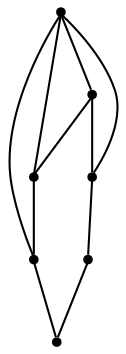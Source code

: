 graph {
  node [shape=point,comment="{\"directed\":false,\"doi\":\"10.1007/978-3-030-68766-3_32\",\"figure\":\"2 (6)\"}"]

  v0 [pos="521.6497545395046,264.27818264539957"]
  v1 [pos="521.6497545395046,364.2928898980828"]
  v2 [pos="288.27924417351585,264.27818264539957"]
  v3 [pos="454.97246586350775,364.2928898980828"]
  v4 [pos="288.27924417351585,364.2928898980828"]
  v5 [pos="388.29517718751106,364.2928898980828"]
  v6 [pos="454.97246586350775,264.27818264539957"]

  v0 -- v1 [id="-1",pos="521.6497545395046,264.27818264539957 521.6497545395046,364.2928898980828 521.6497545395046,364.2928898980828 521.6497545395046,364.2928898980828"]
  v4 -- v5 [id="-3",pos="288.27924417351585,364.2928898980828 388.29517718751106,364.2928898980828 388.29517718751106,364.2928898980828 388.29517718751106,364.2928898980828"]
  v5 -- v3 [id="-4",pos="388.29517718751106,364.2928898980828 454.97246586350775,364.2928898980828 454.97246586350775,364.2928898980828 454.97246586350775,364.2928898980828"]
  v3 -- v1 [id="-5",pos="454.97246586350775,364.2928898980828 521.6497545395046,364.2928898980828 521.6497545395046,364.2928898980828 521.6497545395046,364.2928898980828"]
  v2 -- v6 [id="-8",pos="288.27924417351585,264.27818264539957 454.97246586350775,264.27818264539957 454.97246586350775,264.27818264539957 454.97246586350775,264.27818264539957"]
  v6 -- v0 [id="-9",pos="454.97246586350775,264.27818264539957 521.6497545395046,264.27818264539957 521.6497545395046,264.27818264539957 521.6497545395046,264.27818264539957"]
  v4 -- v6 [id="-11",pos="288.27924417351585,364.2928898980828 454.97246586350775,264.27818264539957 454.97246586350775,264.27818264539957 454.97246586350775,264.27818264539957"]
  v2 -- v5 [id="-12",pos="288.27924417351585,264.27818264539957 388.29517718751106,364.2928898980828 388.29517718751106,364.2928898980828 388.29517718751106,364.2928898980828"]
  v2 -- v4 [id="-13",pos="288.27924417351585,264.27818264539957 288.27924417351585,364.2928898980828 288.27924417351585,364.2928898980828 288.27924417351585,364.2928898980828"]
  v2 -- v3 [id="-14",pos="288.27924417351585,264.27818264539957 454.97246586350775,364.2928898980828 454.97246586350775,364.2928898980828 454.97246586350775,364.2928898980828"]
}